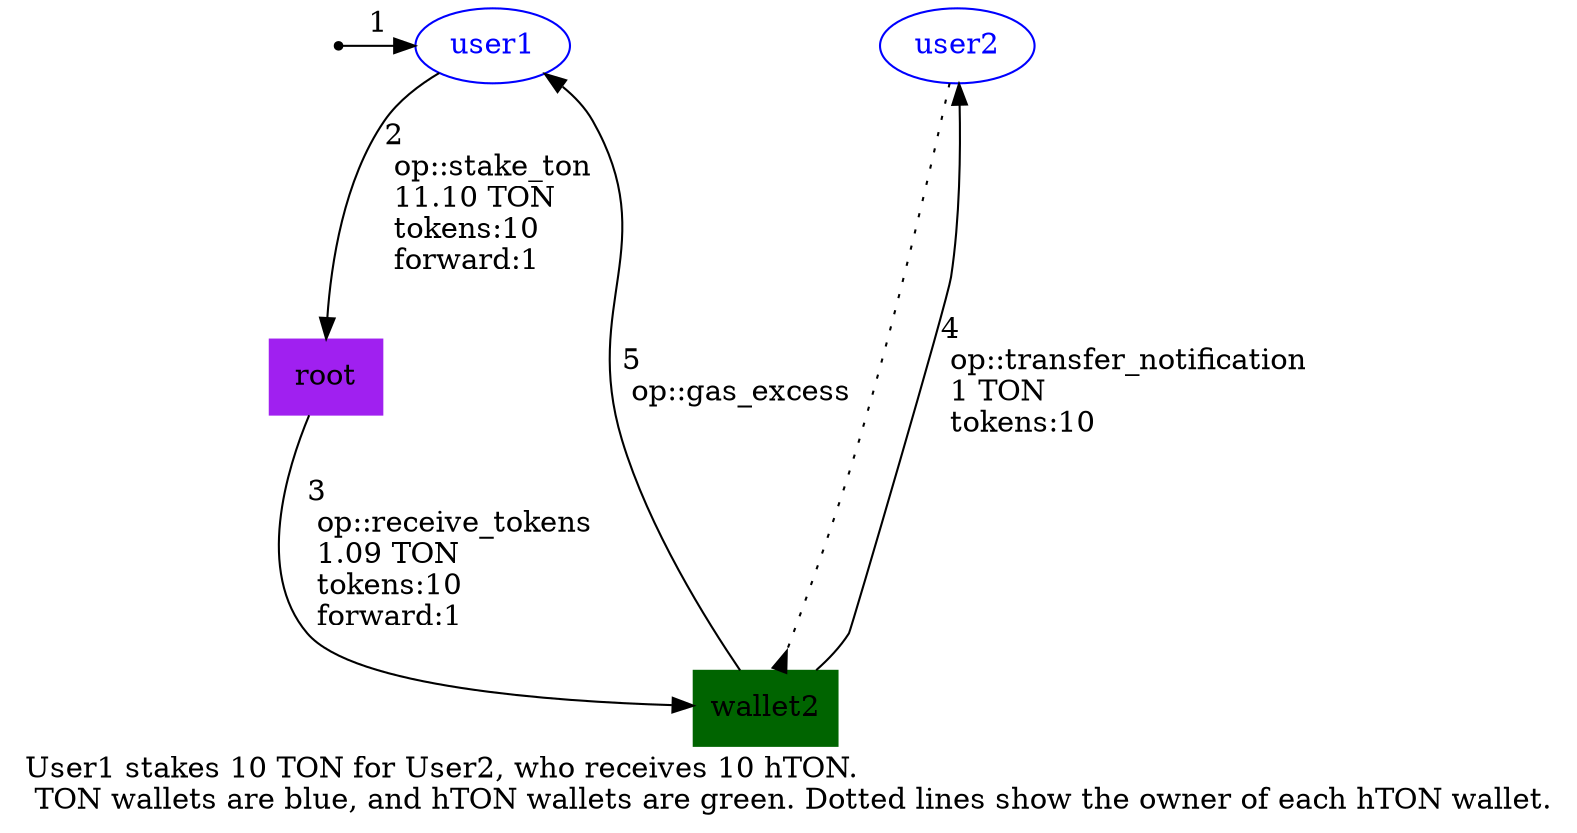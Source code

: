 digraph {
    label="User1 stakes 10 TON for User2, who receives 10 hTON.\l TON wallets are blue, and hTON wallets are green. Dotted lines show the owner of each hTON wallet.\l"
    splines=spline

    /* Entities */
    external [ shape=point ]
    user1 [ shape=oval color=blue fontcolor=blue ]
    user2 [ shape=oval color=blue fontcolor=blue ]
    root [ shape=box color=purple style=filled ]
    wallet2 [ shape=box color=darkgreen style=filled ]

    /* Relationships */
    external -> user1 [label=1 ]
    user1 -> root [ label="2\l op::stake_ton\l 11.10 TON\l tokens:10\l forward:1\l" ]
    root -> wallet2 [ label="3\l op::receive_tokens\l 1.09 TON\l tokens:10\l forward:1\l" ]
    user2 -> wallet2 [ arrowhead=inv style=dotted ]
    wallet2 -> user2 [ label="4\l op::transfer_notification\l 1 TON\l tokens:10\l" ]
    wallet2 -> user1 [ label="5\l op::gas_excess\l" ]

    /* Ranks */
    { rank=min external user1 user2 }
    { rank=max wallet2 }
}
